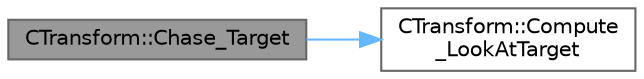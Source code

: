 digraph "CTransform::Chase_Target"
{
 // LATEX_PDF_SIZE
  bgcolor="transparent";
  edge [fontname=Helvetica,fontsize=10,labelfontname=Helvetica,labelfontsize=10];
  node [fontname=Helvetica,fontsize=10,shape=box,height=0.2,width=0.4];
  rankdir="LR";
  Node1 [id="Node000001",label="CTransform::Chase_Target",height=0.2,width=0.4,color="gray40", fillcolor="grey60", style="filled", fontcolor="black",tooltip=" "];
  Node1 -> Node2 [id="edge1_Node000001_Node000002",color="steelblue1",style="solid",tooltip=" "];
  Node2 [id="Node000002",label="CTransform::Compute\l_LookAtTarget",height=0.2,width=0.4,color="grey40", fillcolor="white", style="filled",URL="$class_c_transform.html#a087c802dfae831f695ae95c94996a947",tooltip=" "];
}
